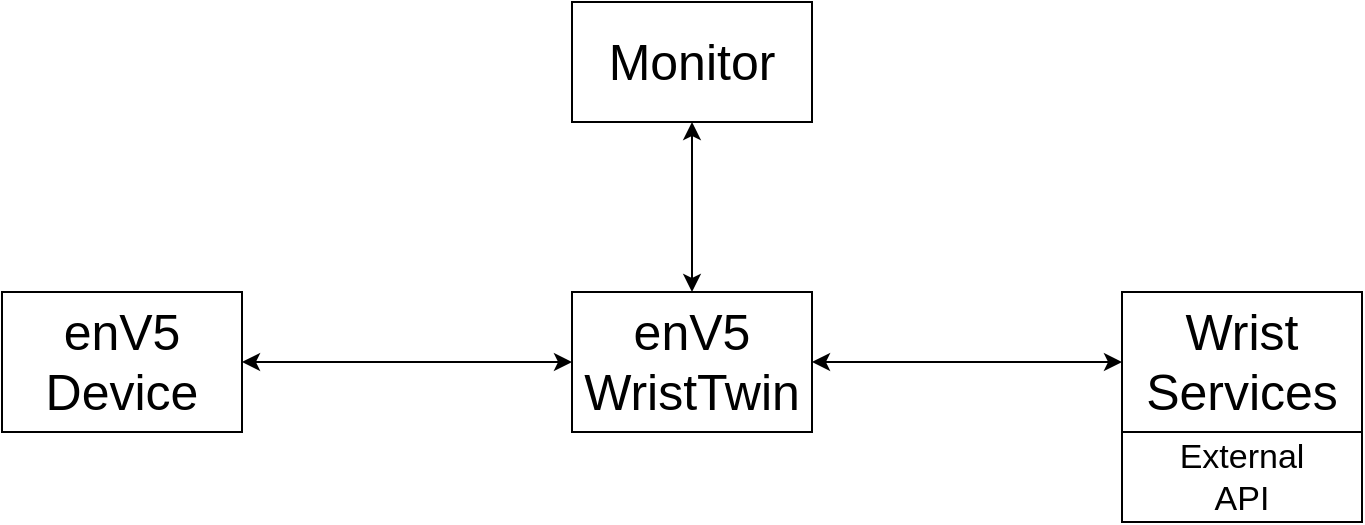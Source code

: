<mxfile version="21.6.6" type="github">
  <diagram name="Seite-1" id="nGR0vnBB6WEjUMxLJ6vo">
    <mxGraphModel dx="1434" dy="762" grid="1" gridSize="10" guides="1" tooltips="1" connect="1" arrows="1" fold="1" page="1" pageScale="1" pageWidth="1169" pageHeight="827" math="0" shadow="0">
      <root>
        <mxCell id="0" />
        <mxCell id="1" parent="0" />
        <mxCell id="_KdDzlUZSZc6kCILJWBp-1" value="" style="group" vertex="1" connectable="0" parent="1">
          <mxGeometry x="525" y="160" width="120" height="60" as="geometry" />
        </mxCell>
        <mxCell id="_KdDzlUZSZc6kCILJWBp-2" value="" style="rounded=0;whiteSpace=wrap;html=1;" vertex="1" parent="_KdDzlUZSZc6kCILJWBp-1">
          <mxGeometry width="120" height="60" as="geometry" />
        </mxCell>
        <mxCell id="_KdDzlUZSZc6kCILJWBp-3" value="&lt;font style=&quot;font-size: 25px;&quot;&gt;Monitor&lt;/font&gt;" style="text;html=1;strokeColor=none;fillColor=none;align=center;verticalAlign=middle;whiteSpace=wrap;rounded=0;" vertex="1" parent="_KdDzlUZSZc6kCILJWBp-1">
          <mxGeometry x="38.824" y="14" width="42.353" height="30" as="geometry" />
        </mxCell>
        <mxCell id="_KdDzlUZSZc6kCILJWBp-4" value="" style="group" vertex="1" connectable="0" parent="1">
          <mxGeometry x="525" y="305" width="120" height="70" as="geometry" />
        </mxCell>
        <mxCell id="_KdDzlUZSZc6kCILJWBp-5" value="" style="rounded=0;whiteSpace=wrap;html=1;" vertex="1" parent="_KdDzlUZSZc6kCILJWBp-4">
          <mxGeometry width="120" height="70" as="geometry" />
        </mxCell>
        <mxCell id="_KdDzlUZSZc6kCILJWBp-6" value="&lt;div style=&quot;font-size: 25px;&quot;&gt;&lt;font style=&quot;font-size: 25px;&quot;&gt;enV5&lt;/font&gt;&lt;/div&gt;&lt;div style=&quot;font-size: 25px;&quot;&gt;&lt;font style=&quot;font-size: 25px;&quot;&gt;WristTwin&lt;/font&gt;&lt;br&gt;&lt;/div&gt;" style="text;html=1;strokeColor=none;fillColor=none;align=center;verticalAlign=middle;whiteSpace=wrap;rounded=0;" vertex="1" parent="_KdDzlUZSZc6kCILJWBp-4">
          <mxGeometry x="38.824" y="16.333" width="42.353" height="35" as="geometry" />
        </mxCell>
        <mxCell id="_KdDzlUZSZc6kCILJWBp-7" value="" style="group" vertex="1" connectable="0" parent="1">
          <mxGeometry x="240" y="305" width="120" height="70" as="geometry" />
        </mxCell>
        <mxCell id="_KdDzlUZSZc6kCILJWBp-8" value="" style="rounded=0;whiteSpace=wrap;html=1;" vertex="1" parent="_KdDzlUZSZc6kCILJWBp-7">
          <mxGeometry width="120" height="70" as="geometry" />
        </mxCell>
        <mxCell id="_KdDzlUZSZc6kCILJWBp-9" value="&lt;div style=&quot;font-size: 25px;&quot;&gt;&lt;font style=&quot;font-size: 25px;&quot;&gt;enV5&lt;/font&gt;&lt;/div&gt;&lt;div style=&quot;font-size: 25px;&quot;&gt;&lt;font style=&quot;font-size: 25px;&quot;&gt;Device&lt;/font&gt;&lt;br&gt;&lt;/div&gt;" style="text;html=1;strokeColor=none;fillColor=none;align=center;verticalAlign=middle;whiteSpace=wrap;rounded=0;" vertex="1" parent="_KdDzlUZSZc6kCILJWBp-7">
          <mxGeometry x="38.824" y="16.333" width="42.353" height="35" as="geometry" />
        </mxCell>
        <mxCell id="_KdDzlUZSZc6kCILJWBp-10" value="" style="group" vertex="1" connectable="0" parent="1">
          <mxGeometry x="800" y="305" width="120" height="70" as="geometry" />
        </mxCell>
        <mxCell id="_KdDzlUZSZc6kCILJWBp-11" value="" style="rounded=0;whiteSpace=wrap;html=1;" vertex="1" parent="_KdDzlUZSZc6kCILJWBp-10">
          <mxGeometry width="120" height="70" as="geometry" />
        </mxCell>
        <mxCell id="_KdDzlUZSZc6kCILJWBp-12" value="&lt;div style=&quot;font-size: 25px;&quot;&gt;&lt;font style=&quot;font-size: 25px;&quot;&gt;Wrist&lt;/font&gt;&lt;/div&gt;&lt;div style=&quot;font-size: 25px;&quot;&gt;Services&lt;br&gt;&lt;/div&gt;" style="text;html=1;strokeColor=none;fillColor=none;align=center;verticalAlign=middle;whiteSpace=wrap;rounded=0;" vertex="1" parent="_KdDzlUZSZc6kCILJWBp-10">
          <mxGeometry x="38.824" y="16.333" width="42.353" height="35" as="geometry" />
        </mxCell>
        <mxCell id="_KdDzlUZSZc6kCILJWBp-13" value="" style="endArrow=classic;startArrow=classic;html=1;rounded=0;entryX=0.5;entryY=1;entryDx=0;entryDy=0;exitX=0.5;exitY=0;exitDx=0;exitDy=0;" edge="1" parent="1" source="_KdDzlUZSZc6kCILJWBp-5" target="_KdDzlUZSZc6kCILJWBp-2">
          <mxGeometry width="50" height="50" relative="1" as="geometry">
            <mxPoint x="390" y="365" as="sourcePoint" />
            <mxPoint x="440" y="315" as="targetPoint" />
          </mxGeometry>
        </mxCell>
        <mxCell id="_KdDzlUZSZc6kCILJWBp-14" value="" style="endArrow=classic;startArrow=classic;html=1;rounded=0;entryX=1;entryY=0.5;entryDx=0;entryDy=0;exitX=0;exitY=0.5;exitDx=0;exitDy=0;" edge="1" parent="1" source="_KdDzlUZSZc6kCILJWBp-5" target="_KdDzlUZSZc6kCILJWBp-8">
          <mxGeometry width="50" height="50" relative="1" as="geometry">
            <mxPoint x="560" y="420" as="sourcePoint" />
            <mxPoint x="610" y="370" as="targetPoint" />
          </mxGeometry>
        </mxCell>
        <mxCell id="_KdDzlUZSZc6kCILJWBp-15" value="" style="endArrow=classic;startArrow=classic;html=1;rounded=0;entryX=0;entryY=0.5;entryDx=0;entryDy=0;exitX=1;exitY=0.5;exitDx=0;exitDy=0;" edge="1" parent="1" source="_KdDzlUZSZc6kCILJWBp-5" target="_KdDzlUZSZc6kCILJWBp-11">
          <mxGeometry width="50" height="50" relative="1" as="geometry">
            <mxPoint x="560" y="420" as="sourcePoint" />
            <mxPoint x="610" y="370" as="targetPoint" />
          </mxGeometry>
        </mxCell>
        <mxCell id="_KdDzlUZSZc6kCILJWBp-16" value="" style="rounded=0;whiteSpace=wrap;html=1;" vertex="1" parent="1">
          <mxGeometry x="800" y="375" width="120" height="45" as="geometry" />
        </mxCell>
        <mxCell id="_KdDzlUZSZc6kCILJWBp-17" value="&lt;div style=&quot;font-size: 17px;&quot;&gt;&lt;font style=&quot;font-size: 17px;&quot;&gt;External&lt;/font&gt;&lt;/div&gt;&lt;div style=&quot;font-size: 17px;&quot;&gt;&lt;font style=&quot;font-size: 17px;&quot;&gt;API&lt;/font&gt;&lt;br&gt;&lt;/div&gt;" style="text;html=1;strokeColor=none;fillColor=none;align=center;verticalAlign=middle;whiteSpace=wrap;rounded=0;" vertex="1" parent="1">
          <mxGeometry x="830" y="382.5" width="60" height="30" as="geometry" />
        </mxCell>
      </root>
    </mxGraphModel>
  </diagram>
</mxfile>
